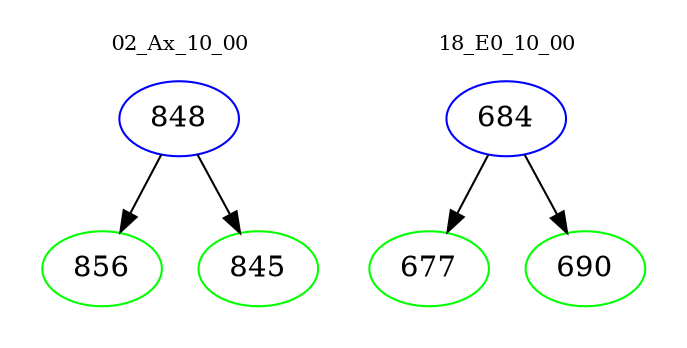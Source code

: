 digraph{
subgraph cluster_0 {
color = white
label = "02_Ax_10_00";
fontsize=10;
T0_848 [label="848", color="blue"]
T0_848 -> T0_856 [color="black"]
T0_856 [label="856", color="green"]
T0_848 -> T0_845 [color="black"]
T0_845 [label="845", color="green"]
}
subgraph cluster_1 {
color = white
label = "18_E0_10_00";
fontsize=10;
T1_684 [label="684", color="blue"]
T1_684 -> T1_677 [color="black"]
T1_677 [label="677", color="green"]
T1_684 -> T1_690 [color="black"]
T1_690 [label="690", color="green"]
}
}
